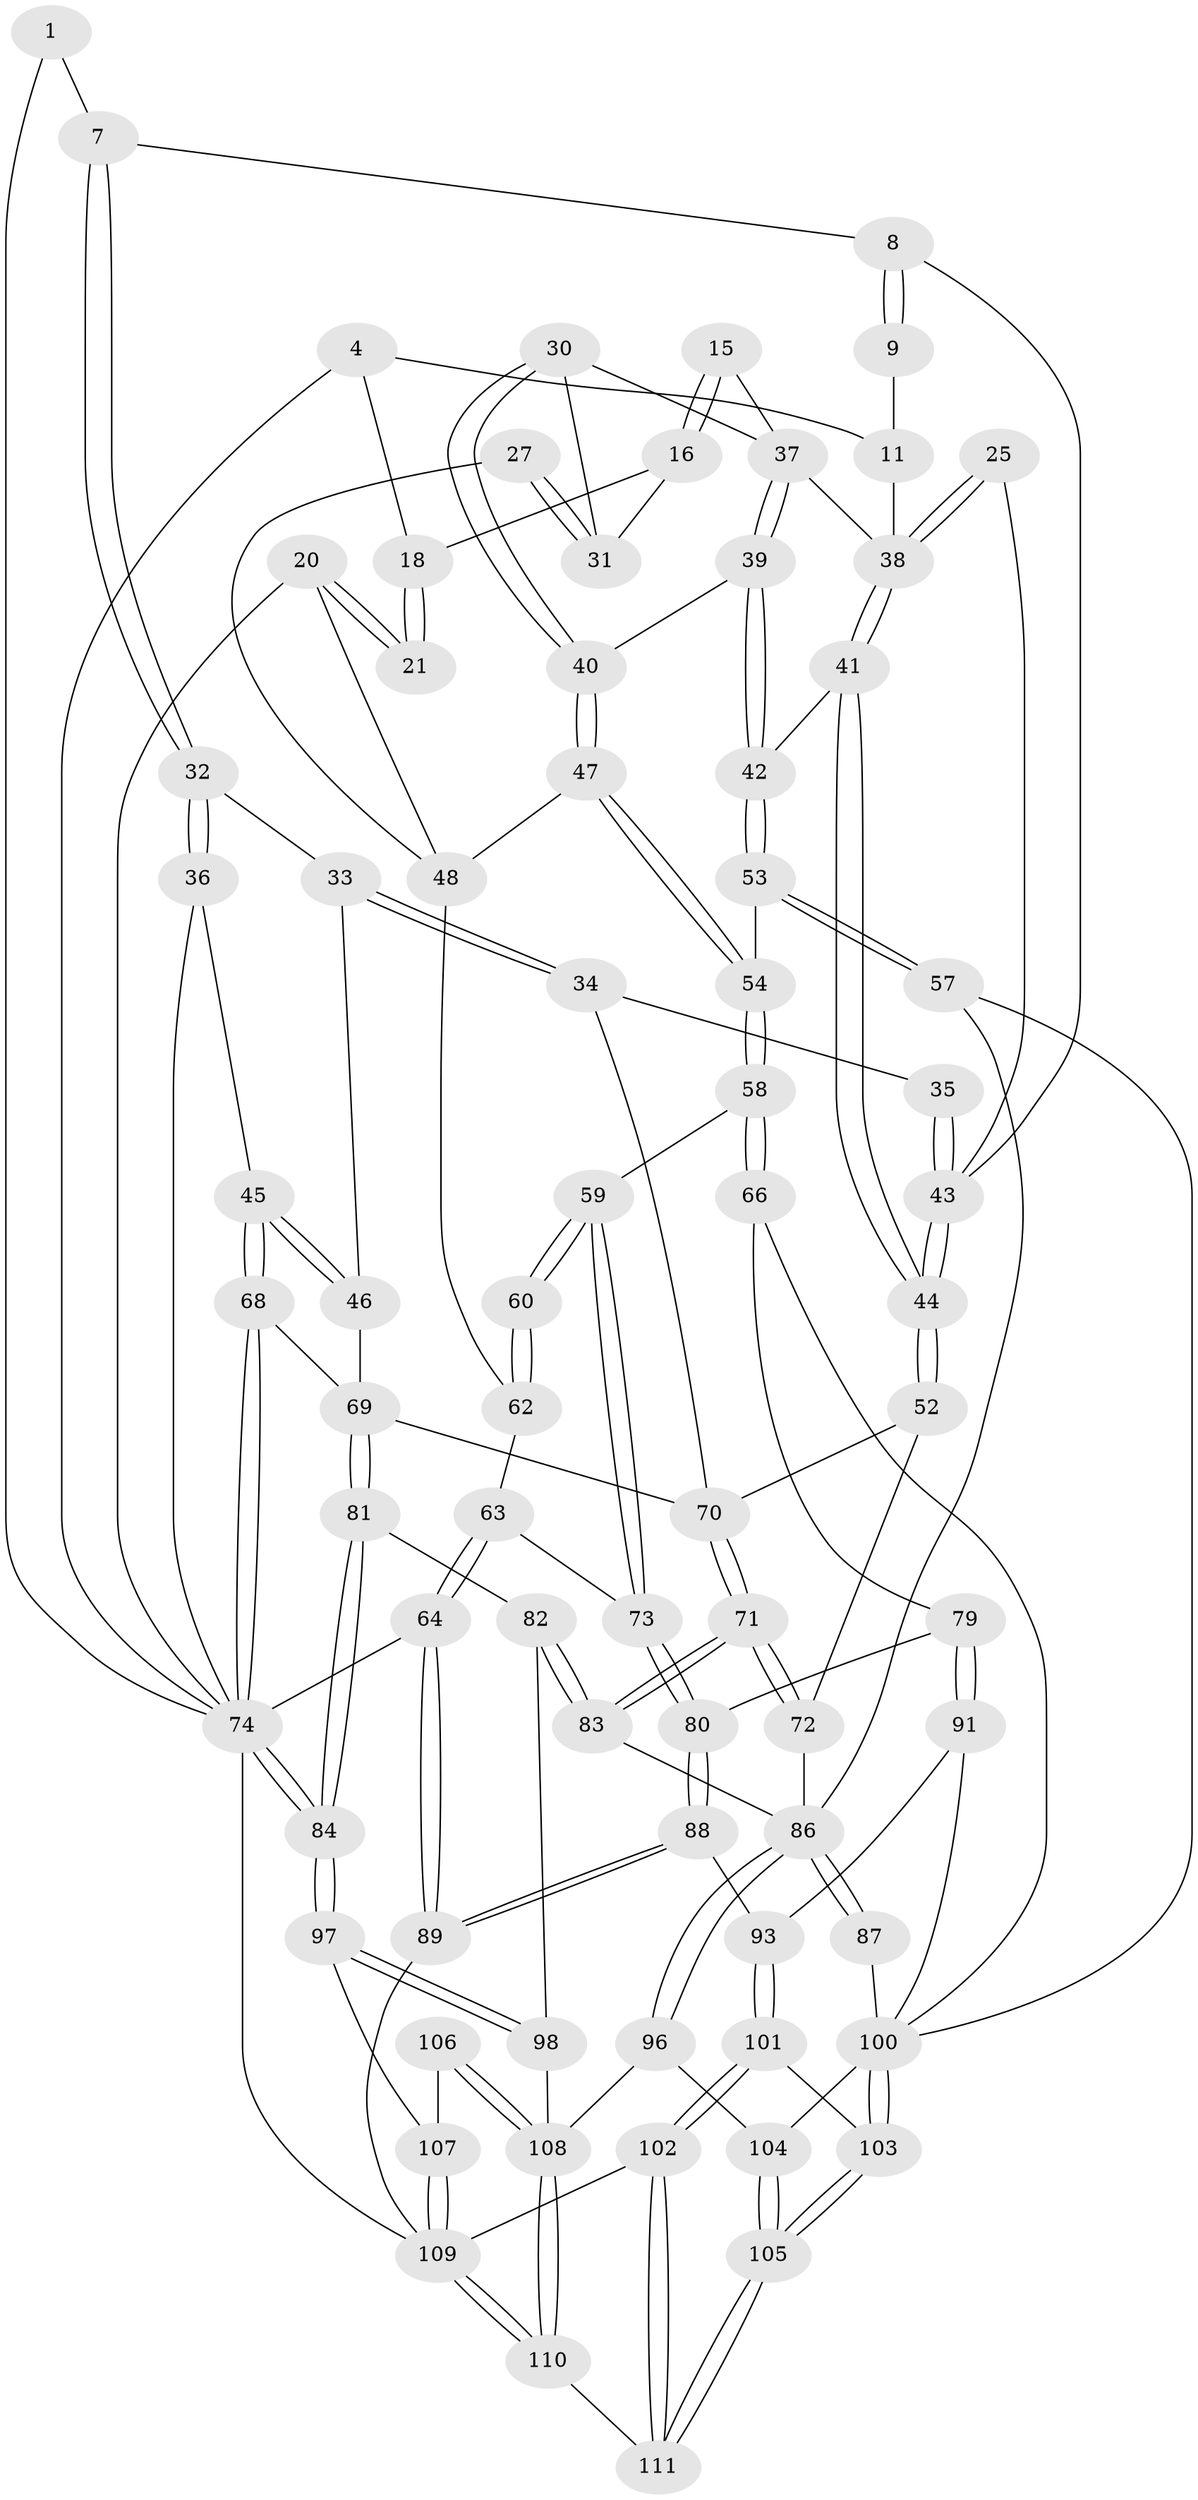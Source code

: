 // original degree distribution, {3: 0.02702702702702703, 6: 0.26126126126126126, 4: 0.2702702702702703, 5: 0.44144144144144143}
// Generated by graph-tools (version 1.1) at 2025/06/03/04/25 22:06:07]
// undirected, 77 vertices, 177 edges
graph export_dot {
graph [start="1"]
  node [color=gray90,style=filled];
  1 [pos="+0.7802740612511352+0"];
  4 [pos="+0.38948922398777175+0"];
  7 [pos="+0.811435337274139+0.14254728320993912"];
  8 [pos="+0.7526859852832668+0.139489389518974"];
  9 [pos="+0.6847888050482683+0.11778594856104618",super="+6"];
  11 [pos="+0.5511345421634415+0.11891741888270571",super="+5+10"];
  15 [pos="+0.38079699844855197+0.13187156936345465"];
  16 [pos="+0.3295979981132497+0.05573567277251464"];
  18 [pos="+0.3506172095008149+0",super="+17"];
  20 [pos="+0+0.1883011545372963"];
  21 [pos="+0.03255361573711164+0.10590280947961982"];
  25 [pos="+0.6447640368779054+0.2432351190524695"];
  27 [pos="+0+0.20963099478213046"];
  30 [pos="+0.25813430461947073+0.2641628044259544"];
  31 [pos="+0.2579578652703127+0.2638755670017428",super="+28"];
  32 [pos="+0.8357627503107664+0.16008167103065815"];
  33 [pos="+0.8350597536324776+0.2500807602931147"];
  34 [pos="+0.756434063385237+0.2996088208333064"];
  35 [pos="+0.7519399723000837+0.2985526437829157"];
  36 [pos="+1+0"];
  37 [pos="+0.3756592953519285+0.25659557069151046",super="+14+29"];
  38 [pos="+0.5170618090497904+0.30492410039956686",super="+13+12+22"];
  39 [pos="+0.3819265466456728+0.2776295474413011"];
  40 [pos="+0.2758622495305347+0.3392106420847283"];
  41 [pos="+0.509047033474417+0.3454513664430858"];
  42 [pos="+0.4809578482720249+0.36006107332083004"];
  43 [pos="+0.656203237646496+0.34772360043392636",super="+24+23"];
  44 [pos="+0.608055333665876+0.4108691109053989"];
  45 [pos="+1+0.30806122972967553"];
  46 [pos="+0.8696895457114298+0.28456543016304203"];
  47 [pos="+0.27761736371088536+0.3709962706706896"];
  48 [pos="+0.07248199351518049+0.367115017430217",super="+26"];
  52 [pos="+0.6624412794919239+0.4911567218868243"];
  53 [pos="+0.4109783930321798+0.4219437083730976"];
  54 [pos="+0.304680376922754+0.41499150649183275"];
  57 [pos="+0.4398779921659891+0.5134260959343172"];
  58 [pos="+0.2569477812899518+0.4913116453022106"];
  59 [pos="+0.1838148713518519+0.5386436207770956"];
  60 [pos="+0.17223422472455624+0.5244418029888535"];
  62 [pos="+0.05084572364774424+0.4940687824569904",super="+61"];
  63 [pos="+0.028047467566732626+0.5239109627341826"];
  64 [pos="+0+0.5375362215781443"];
  66 [pos="+0.38355182257607967+0.6309456189926437"];
  68 [pos="+1+0.4636696333135231"];
  69 [pos="+0.8687922701383533+0.6213345124807291",super="+67"];
  70 [pos="+0.8215203135750306+0.5357766143430239",super="+51"];
  71 [pos="+0.7441939892149878+0.6433850438688693"];
  72 [pos="+0.6970413679200079+0.5952884449916749",super="+55"];
  73 [pos="+0.15961735181431105+0.6032093895185239"];
  74 [pos="+1+0.7790966598933492",super="+2+19"];
  79 [pos="+0.3814450160118884+0.6318565596705473"];
  80 [pos="+0.15694837120593821+0.6326474994439368"];
  81 [pos="+0.8598635501742882+0.6848908756308678"];
  82 [pos="+0.7860438733648658+0.6963706577491108"];
  83 [pos="+0.772969215751424+0.6839019895893305"];
  84 [pos="+1+0.7892470290044907"];
  86 [pos="+0.5948509562072194+0.8068571034262336",super="+85+78"];
  87 [pos="+0.5092709116338554+0.7650800163195287",super="+76"];
  88 [pos="+0.13176882829592648+0.69325723347482"];
  89 [pos="+0+0.7811213549753229"];
  91 [pos="+0.24799803826248643+0.7751463186635384"];
  93 [pos="+0.19444162692630226+0.7596957404380262"];
  96 [pos="+0.6865300190126841+0.8785932984589526"];
  97 [pos="+1+0.826358021236871"];
  98 [pos="+0.819555613037565+0.8541829589351534",super="+94"];
  100 [pos="+0.36226158737310044+0.9508069251941709",super="+99+90+77"];
  101 [pos="+0.15835851742607626+0.8896430262817395"];
  102 [pos="+0+1"];
  103 [pos="+0.3604906505681494+0.970548418528995"];
  104 [pos="+0.528514518695619+0.9417724769109755"];
  105 [pos="+0.37205932077887494+1"];
  106 [pos="+0.8737611662077277+0.9428266965016825"];
  107 [pos="+0.9117405950528839+0.94307373176757"];
  108 [pos="+0.7068689355497945+0.9642594815177248",super="+95"];
  109 [pos="+0.8833724222325797+1",super="+92"];
  110 [pos="+0.6922761311621228+1"];
  111 [pos="+0.3626107678814958+1"];
  1 -- 7;
  1 -- 74;
  4 -- 18;
  4 -- 11;
  4 -- 74;
  7 -- 8;
  7 -- 32;
  7 -- 32;
  8 -- 9;
  8 -- 9;
  8 -- 43;
  9 -- 11 [weight=2];
  11 -- 38 [weight=2];
  15 -- 16;
  15 -- 16;
  15 -- 37 [weight=2];
  16 -- 18;
  16 -- 31;
  18 -- 21 [weight=2];
  18 -- 21;
  20 -- 21;
  20 -- 21;
  20 -- 74;
  20 -- 48;
  25 -- 38 [weight=2];
  25 -- 38;
  25 -- 43;
  27 -- 31 [weight=2];
  27 -- 31;
  27 -- 48;
  30 -- 31;
  30 -- 40;
  30 -- 40;
  30 -- 37;
  32 -- 33;
  32 -- 36;
  32 -- 36;
  33 -- 34;
  33 -- 34;
  33 -- 46;
  34 -- 35;
  34 -- 70;
  35 -- 43 [weight=2];
  35 -- 43;
  36 -- 45;
  36 -- 74;
  37 -- 39;
  37 -- 39;
  37 -- 38;
  38 -- 41;
  38 -- 41;
  39 -- 40;
  39 -- 42;
  39 -- 42;
  40 -- 47;
  40 -- 47;
  41 -- 42;
  41 -- 44;
  41 -- 44;
  42 -- 53;
  42 -- 53;
  43 -- 44;
  43 -- 44;
  44 -- 52;
  44 -- 52;
  45 -- 46;
  45 -- 46;
  45 -- 68;
  45 -- 68;
  46 -- 69;
  47 -- 48;
  47 -- 54;
  47 -- 54;
  48 -- 62;
  52 -- 72;
  52 -- 70;
  53 -- 54;
  53 -- 57;
  53 -- 57;
  54 -- 58;
  54 -- 58;
  57 -- 100;
  57 -- 86;
  58 -- 59;
  58 -- 66;
  58 -- 66;
  59 -- 60;
  59 -- 60;
  59 -- 73;
  59 -- 73;
  60 -- 62 [weight=2];
  60 -- 62;
  62 -- 63;
  63 -- 64;
  63 -- 64;
  63 -- 73;
  64 -- 89;
  64 -- 89;
  64 -- 74;
  66 -- 79;
  66 -- 100;
  68 -- 74;
  68 -- 74;
  68 -- 69;
  69 -- 70 [weight=2];
  69 -- 81;
  69 -- 81;
  70 -- 71;
  70 -- 71;
  71 -- 72;
  71 -- 72;
  71 -- 83;
  71 -- 83;
  72 -- 86 [weight=2];
  73 -- 80;
  73 -- 80;
  74 -- 84;
  74 -- 84;
  74 -- 109 [weight=2];
  79 -- 80;
  79 -- 91;
  79 -- 91;
  80 -- 88;
  80 -- 88;
  81 -- 82;
  81 -- 84;
  81 -- 84;
  82 -- 83;
  82 -- 83;
  82 -- 98;
  83 -- 86;
  84 -- 97;
  84 -- 97;
  86 -- 87 [weight=2];
  86 -- 87;
  86 -- 96;
  86 -- 96;
  87 -- 100 [weight=2];
  88 -- 89;
  88 -- 89;
  88 -- 93;
  89 -- 109;
  91 -- 93;
  91 -- 100;
  93 -- 101;
  93 -- 101;
  96 -- 104;
  96 -- 108;
  97 -- 98;
  97 -- 98;
  97 -- 107;
  98 -- 108;
  100 -- 103;
  100 -- 103;
  100 -- 104;
  101 -- 102;
  101 -- 102;
  101 -- 103;
  102 -- 111;
  102 -- 111;
  102 -- 109;
  103 -- 105;
  103 -- 105;
  104 -- 105;
  104 -- 105;
  105 -- 111;
  105 -- 111;
  106 -- 107;
  106 -- 108;
  106 -- 108;
  107 -- 109;
  107 -- 109;
  108 -- 110;
  108 -- 110;
  109 -- 110;
  109 -- 110;
  110 -- 111;
}
